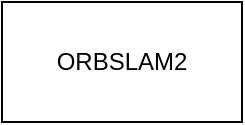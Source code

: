 <mxfile>
    <diagram id="kUcDNTqG35tnqXhUjUfU" name="第 1 页">
        <mxGraphModel dx="915" dy="243" grid="1" gridSize="10" guides="1" tooltips="1" connect="1" arrows="1" fold="1" page="0" pageScale="1" pageWidth="827" pageHeight="1169" math="0" shadow="0">
            <root>
                <mxCell id="0"/>
                <mxCell id="1" parent="0"/>
                <mxCell id="2" value="ORBSLAM2" style="rounded=0;whiteSpace=wrap;html=1;" vertex="1" parent="1">
                    <mxGeometry x="-180" y="10" width="120" height="60" as="geometry"/>
                </mxCell>
            </root>
        </mxGraphModel>
    </diagram>
</mxfile>